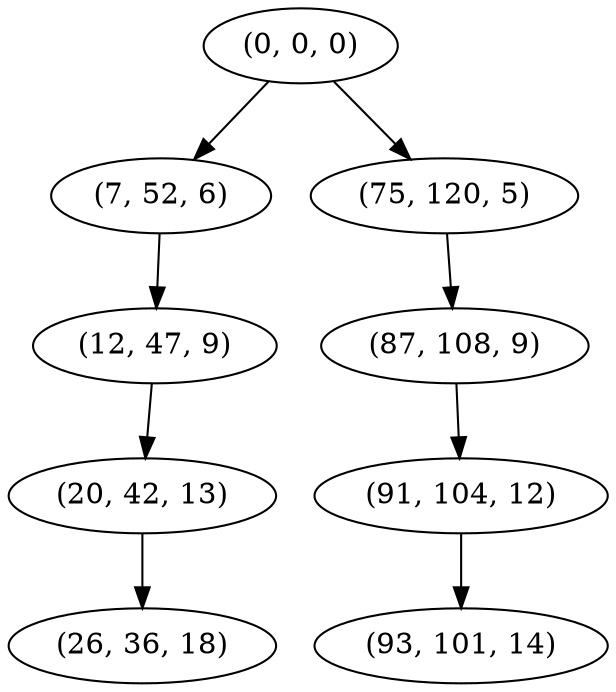 digraph tree {
    "(0, 0, 0)";
    "(7, 52, 6)";
    "(12, 47, 9)";
    "(20, 42, 13)";
    "(26, 36, 18)";
    "(75, 120, 5)";
    "(87, 108, 9)";
    "(91, 104, 12)";
    "(93, 101, 14)";
    "(0, 0, 0)" -> "(7, 52, 6)";
    "(0, 0, 0)" -> "(75, 120, 5)";
    "(7, 52, 6)" -> "(12, 47, 9)";
    "(12, 47, 9)" -> "(20, 42, 13)";
    "(20, 42, 13)" -> "(26, 36, 18)";
    "(75, 120, 5)" -> "(87, 108, 9)";
    "(87, 108, 9)" -> "(91, 104, 12)";
    "(91, 104, 12)" -> "(93, 101, 14)";
}
